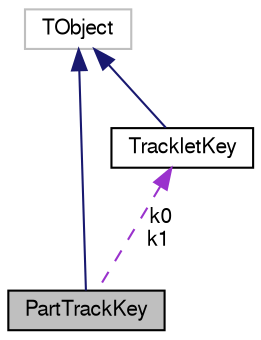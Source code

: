 digraph "PartTrackKey"
{
  bgcolor="transparent";
  edge [fontname="FreeSans",fontsize="10",labelfontname="FreeSans",labelfontsize="10"];
  node [fontname="FreeSans",fontsize="10",shape=record];
  Node1 [label="PartTrackKey",height=0.2,width=0.4,color="black", fillcolor="grey75", style="filled" fontcolor="black"];
  Node2 -> Node1 [dir="back",color="midnightblue",fontsize="10",style="solid",fontname="FreeSans"];
  Node2 [label="TObject",height=0.2,width=0.4,color="grey75"];
  Node3 -> Node1 [dir="back",color="darkorchid3",fontsize="10",style="dashed",label=" k0\nk1" ,fontname="FreeSans"];
  Node3 [label="TrackletKey",height=0.2,width=0.4,color="black",URL="$d3/d1f/classTrackletKey.html"];
  Node2 -> Node3 [dir="back",color="midnightblue",fontsize="10",style="solid",fontname="FreeSans"];
}
